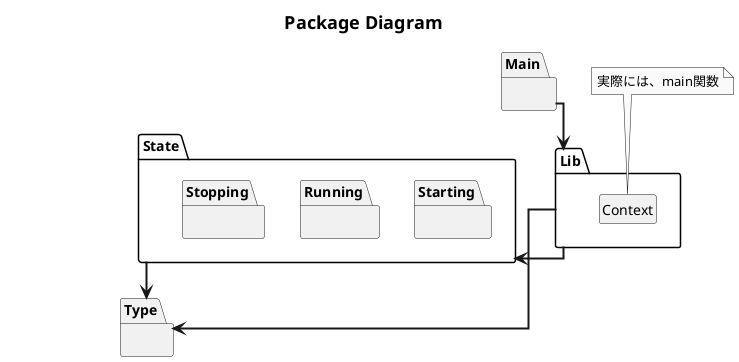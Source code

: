 @startuml package
skinparam defaultFontName MS Gothic
skinparam monochrome true
skinparam linetype ortho
skinparam arrowThickness 2

allow_mixing
hide empty members
hide circle

title <size:18>Package Diagram</size>

package Main {
}

package Lib {
  class Context
}

package State {
  package Starting {
  }

  package Running {
  }

  package Stopping {
  }
}

package Type {
}

note top of Context
  実際には、main関数
end note

Main --> Lib
Lib -l-> State
Lib --> Type
State --> Type

package Dummy1
hide Dummy1
Lib -l-> Dummy1
Dummy1 --> Type 
Dummy1 --r--> State

@enduml